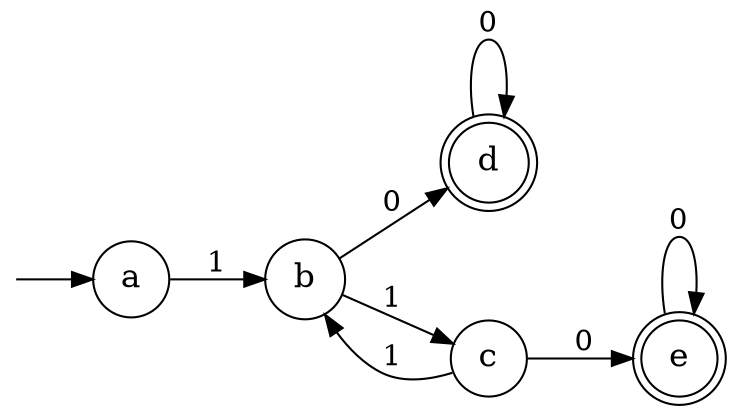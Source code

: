 digraph G {
    ranksep=0.5;
    nodesep=0.5;
    rankdir=LR;
    node [shape="circle", fontsize="16"];
    fontsize="10";
    compound=true;

    ia [shape=point, style=invis];
    d [shape=doublecircle];
    e [shape=doublecircle];

    ia -> a;
    d -> d [label="0"];
    b -> c [label="1"];
    a -> b [label="1"];
    b -> d [label="0"];
    c -> b [label="1"];
    c -> e [label="0"];
    e -> e [label="0"];
}
